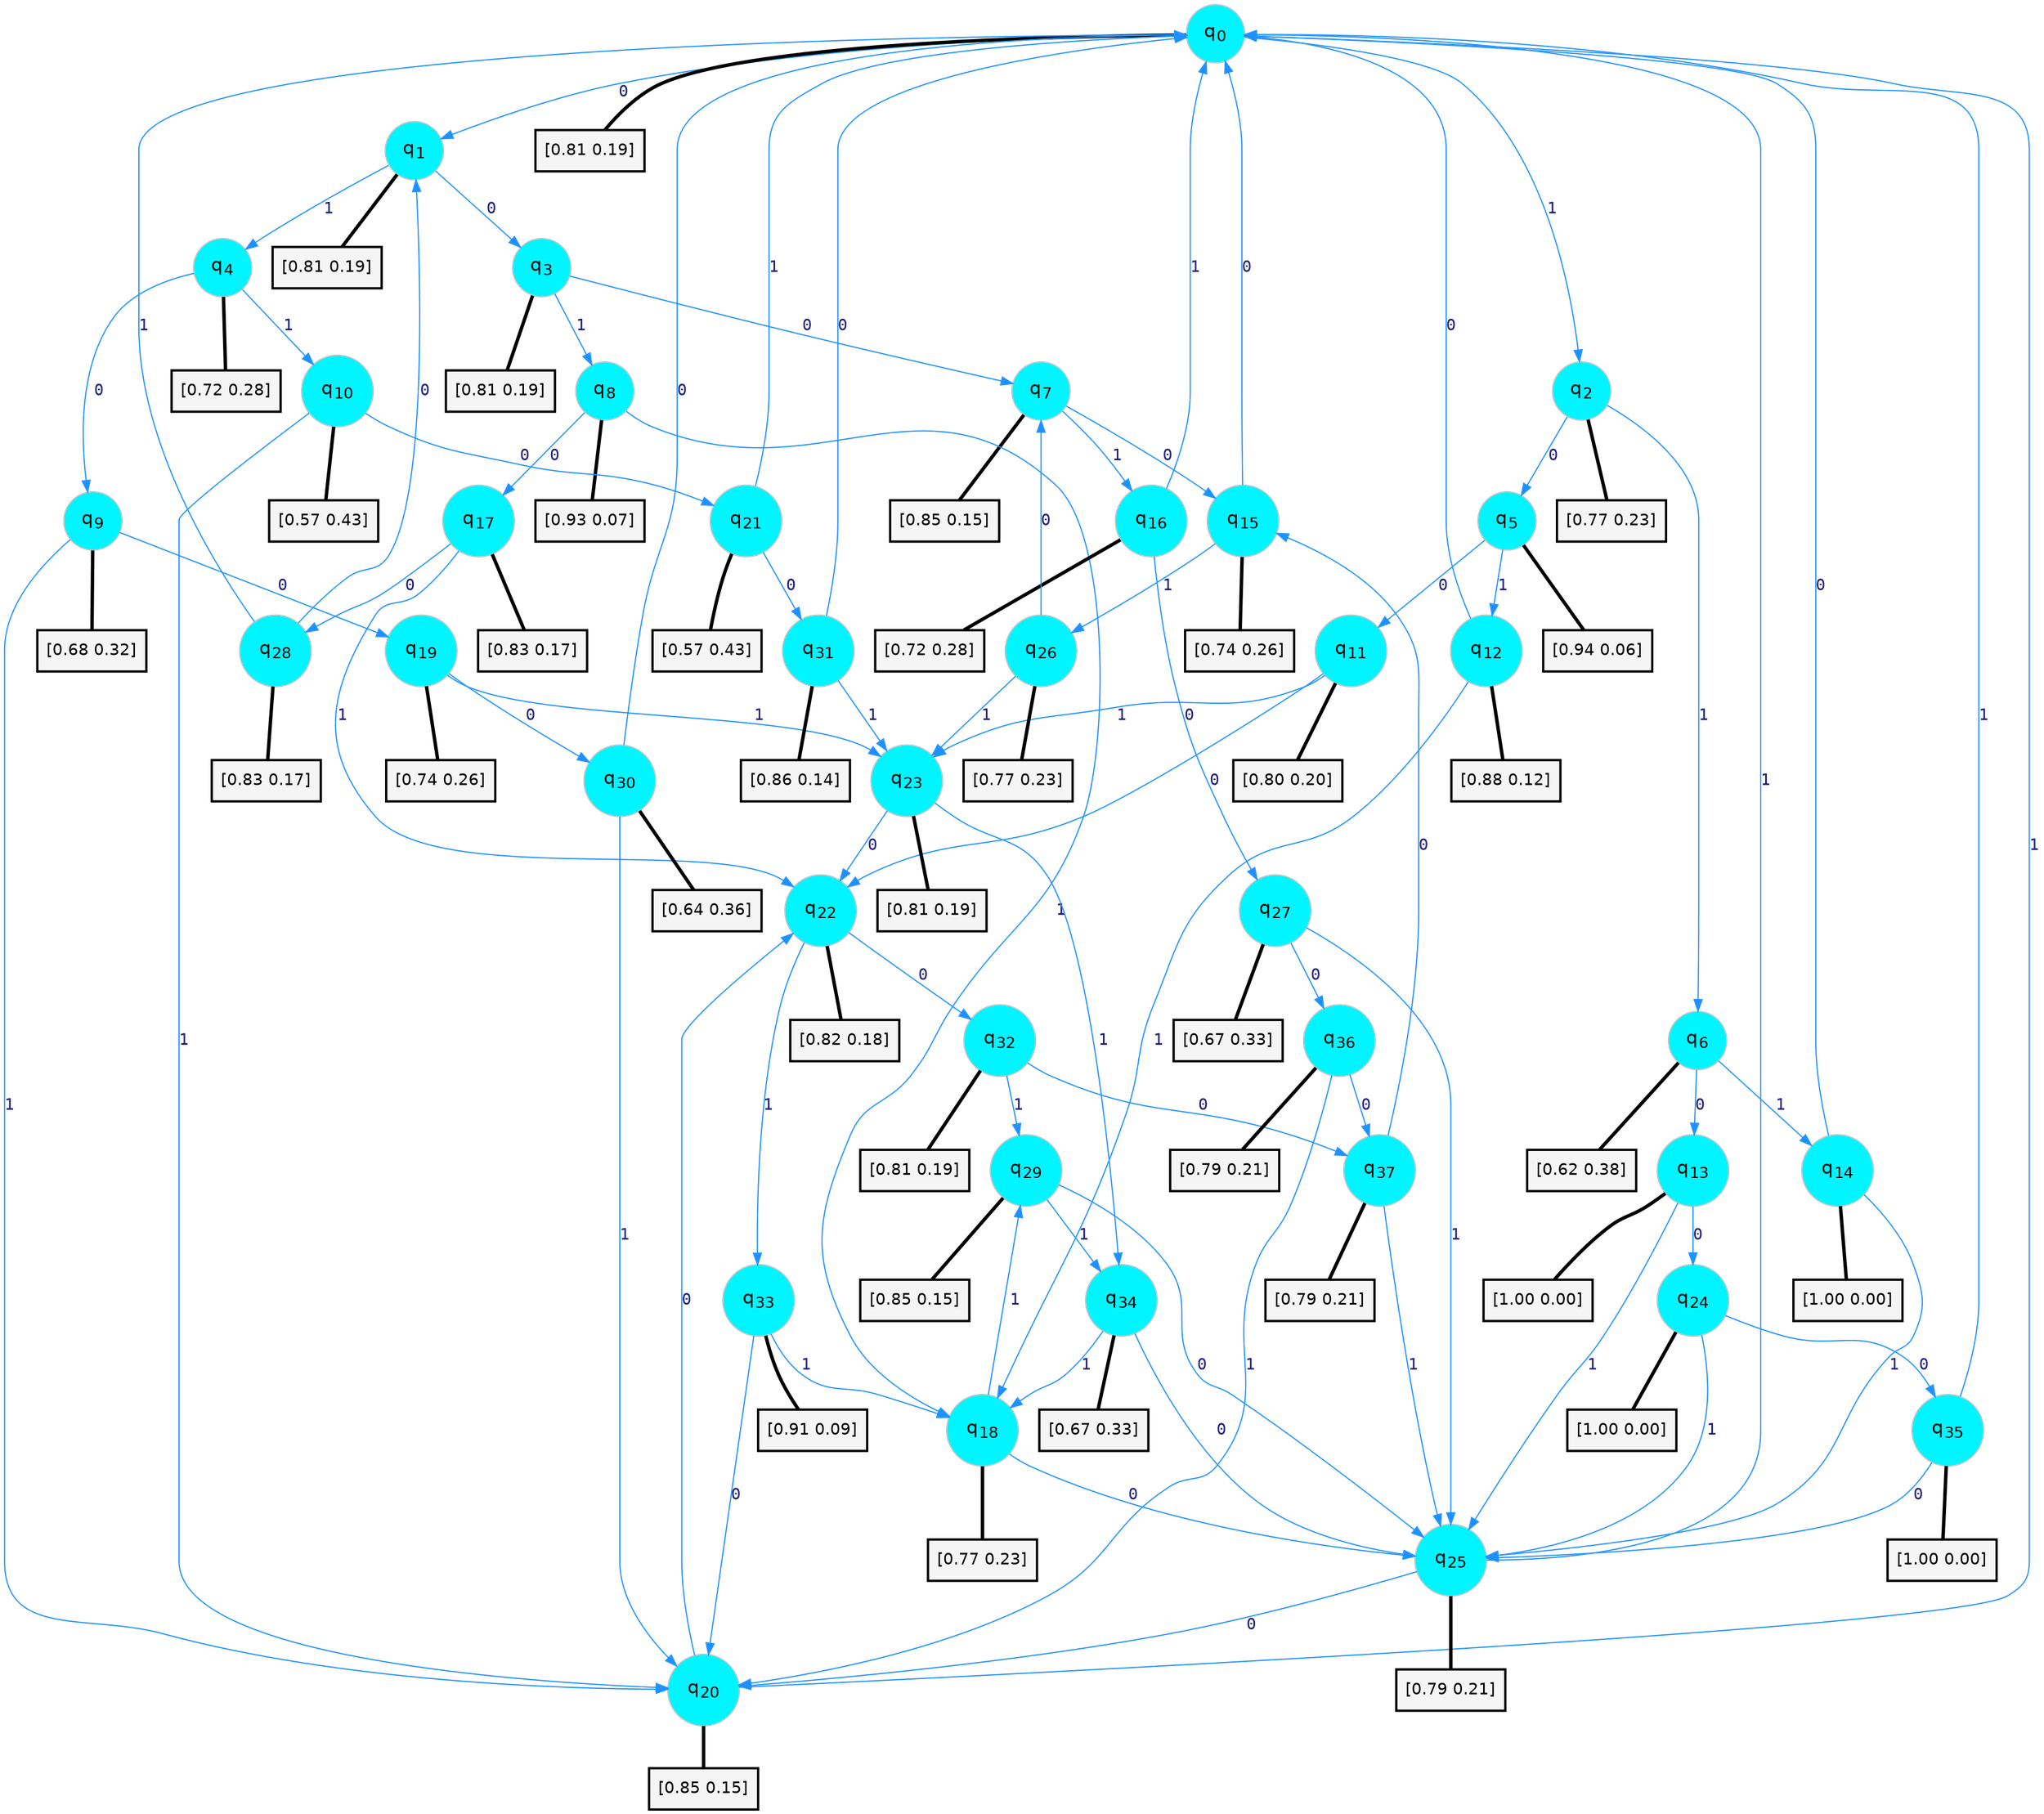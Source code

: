digraph G {
graph [
bgcolor=transparent, dpi=300, rankdir=TD, size="40,25"];
node [
color=gray, fillcolor=turquoise1, fontcolor=black, fontname=Helvetica, fontsize=16, fontweight=bold, shape=circle, style=filled];
edge [
arrowsize=1, color=dodgerblue1, fontcolor=midnightblue, fontname=courier, fontweight=bold, penwidth=1, style=solid, weight=20];
0[label=<q<SUB>0</SUB>>];
1[label=<q<SUB>1</SUB>>];
2[label=<q<SUB>2</SUB>>];
3[label=<q<SUB>3</SUB>>];
4[label=<q<SUB>4</SUB>>];
5[label=<q<SUB>5</SUB>>];
6[label=<q<SUB>6</SUB>>];
7[label=<q<SUB>7</SUB>>];
8[label=<q<SUB>8</SUB>>];
9[label=<q<SUB>9</SUB>>];
10[label=<q<SUB>10</SUB>>];
11[label=<q<SUB>11</SUB>>];
12[label=<q<SUB>12</SUB>>];
13[label=<q<SUB>13</SUB>>];
14[label=<q<SUB>14</SUB>>];
15[label=<q<SUB>15</SUB>>];
16[label=<q<SUB>16</SUB>>];
17[label=<q<SUB>17</SUB>>];
18[label=<q<SUB>18</SUB>>];
19[label=<q<SUB>19</SUB>>];
20[label=<q<SUB>20</SUB>>];
21[label=<q<SUB>21</SUB>>];
22[label=<q<SUB>22</SUB>>];
23[label=<q<SUB>23</SUB>>];
24[label=<q<SUB>24</SUB>>];
25[label=<q<SUB>25</SUB>>];
26[label=<q<SUB>26</SUB>>];
27[label=<q<SUB>27</SUB>>];
28[label=<q<SUB>28</SUB>>];
29[label=<q<SUB>29</SUB>>];
30[label=<q<SUB>30</SUB>>];
31[label=<q<SUB>31</SUB>>];
32[label=<q<SUB>32</SUB>>];
33[label=<q<SUB>33</SUB>>];
34[label=<q<SUB>34</SUB>>];
35[label=<q<SUB>35</SUB>>];
36[label=<q<SUB>36</SUB>>];
37[label=<q<SUB>37</SUB>>];
38[label="[0.81 0.19]", shape=box,fontcolor=black, fontname=Helvetica, fontsize=14, penwidth=2, fillcolor=whitesmoke,color=black];
39[label="[0.81 0.19]", shape=box,fontcolor=black, fontname=Helvetica, fontsize=14, penwidth=2, fillcolor=whitesmoke,color=black];
40[label="[0.77 0.23]", shape=box,fontcolor=black, fontname=Helvetica, fontsize=14, penwidth=2, fillcolor=whitesmoke,color=black];
41[label="[0.81 0.19]", shape=box,fontcolor=black, fontname=Helvetica, fontsize=14, penwidth=2, fillcolor=whitesmoke,color=black];
42[label="[0.72 0.28]", shape=box,fontcolor=black, fontname=Helvetica, fontsize=14, penwidth=2, fillcolor=whitesmoke,color=black];
43[label="[0.94 0.06]", shape=box,fontcolor=black, fontname=Helvetica, fontsize=14, penwidth=2, fillcolor=whitesmoke,color=black];
44[label="[0.62 0.38]", shape=box,fontcolor=black, fontname=Helvetica, fontsize=14, penwidth=2, fillcolor=whitesmoke,color=black];
45[label="[0.85 0.15]", shape=box,fontcolor=black, fontname=Helvetica, fontsize=14, penwidth=2, fillcolor=whitesmoke,color=black];
46[label="[0.93 0.07]", shape=box,fontcolor=black, fontname=Helvetica, fontsize=14, penwidth=2, fillcolor=whitesmoke,color=black];
47[label="[0.68 0.32]", shape=box,fontcolor=black, fontname=Helvetica, fontsize=14, penwidth=2, fillcolor=whitesmoke,color=black];
48[label="[0.57 0.43]", shape=box,fontcolor=black, fontname=Helvetica, fontsize=14, penwidth=2, fillcolor=whitesmoke,color=black];
49[label="[0.80 0.20]", shape=box,fontcolor=black, fontname=Helvetica, fontsize=14, penwidth=2, fillcolor=whitesmoke,color=black];
50[label="[0.88 0.12]", shape=box,fontcolor=black, fontname=Helvetica, fontsize=14, penwidth=2, fillcolor=whitesmoke,color=black];
51[label="[1.00 0.00]", shape=box,fontcolor=black, fontname=Helvetica, fontsize=14, penwidth=2, fillcolor=whitesmoke,color=black];
52[label="[1.00 0.00]", shape=box,fontcolor=black, fontname=Helvetica, fontsize=14, penwidth=2, fillcolor=whitesmoke,color=black];
53[label="[0.74 0.26]", shape=box,fontcolor=black, fontname=Helvetica, fontsize=14, penwidth=2, fillcolor=whitesmoke,color=black];
54[label="[0.72 0.28]", shape=box,fontcolor=black, fontname=Helvetica, fontsize=14, penwidth=2, fillcolor=whitesmoke,color=black];
55[label="[0.83 0.17]", shape=box,fontcolor=black, fontname=Helvetica, fontsize=14, penwidth=2, fillcolor=whitesmoke,color=black];
56[label="[0.77 0.23]", shape=box,fontcolor=black, fontname=Helvetica, fontsize=14, penwidth=2, fillcolor=whitesmoke,color=black];
57[label="[0.74 0.26]", shape=box,fontcolor=black, fontname=Helvetica, fontsize=14, penwidth=2, fillcolor=whitesmoke,color=black];
58[label="[0.85 0.15]", shape=box,fontcolor=black, fontname=Helvetica, fontsize=14, penwidth=2, fillcolor=whitesmoke,color=black];
59[label="[0.57 0.43]", shape=box,fontcolor=black, fontname=Helvetica, fontsize=14, penwidth=2, fillcolor=whitesmoke,color=black];
60[label="[0.82 0.18]", shape=box,fontcolor=black, fontname=Helvetica, fontsize=14, penwidth=2, fillcolor=whitesmoke,color=black];
61[label="[0.81 0.19]", shape=box,fontcolor=black, fontname=Helvetica, fontsize=14, penwidth=2, fillcolor=whitesmoke,color=black];
62[label="[1.00 0.00]", shape=box,fontcolor=black, fontname=Helvetica, fontsize=14, penwidth=2, fillcolor=whitesmoke,color=black];
63[label="[0.79 0.21]", shape=box,fontcolor=black, fontname=Helvetica, fontsize=14, penwidth=2, fillcolor=whitesmoke,color=black];
64[label="[0.77 0.23]", shape=box,fontcolor=black, fontname=Helvetica, fontsize=14, penwidth=2, fillcolor=whitesmoke,color=black];
65[label="[0.67 0.33]", shape=box,fontcolor=black, fontname=Helvetica, fontsize=14, penwidth=2, fillcolor=whitesmoke,color=black];
66[label="[0.83 0.17]", shape=box,fontcolor=black, fontname=Helvetica, fontsize=14, penwidth=2, fillcolor=whitesmoke,color=black];
67[label="[0.85 0.15]", shape=box,fontcolor=black, fontname=Helvetica, fontsize=14, penwidth=2, fillcolor=whitesmoke,color=black];
68[label="[0.64 0.36]", shape=box,fontcolor=black, fontname=Helvetica, fontsize=14, penwidth=2, fillcolor=whitesmoke,color=black];
69[label="[0.86 0.14]", shape=box,fontcolor=black, fontname=Helvetica, fontsize=14, penwidth=2, fillcolor=whitesmoke,color=black];
70[label="[0.81 0.19]", shape=box,fontcolor=black, fontname=Helvetica, fontsize=14, penwidth=2, fillcolor=whitesmoke,color=black];
71[label="[0.91 0.09]", shape=box,fontcolor=black, fontname=Helvetica, fontsize=14, penwidth=2, fillcolor=whitesmoke,color=black];
72[label="[0.67 0.33]", shape=box,fontcolor=black, fontname=Helvetica, fontsize=14, penwidth=2, fillcolor=whitesmoke,color=black];
73[label="[1.00 0.00]", shape=box,fontcolor=black, fontname=Helvetica, fontsize=14, penwidth=2, fillcolor=whitesmoke,color=black];
74[label="[0.79 0.21]", shape=box,fontcolor=black, fontname=Helvetica, fontsize=14, penwidth=2, fillcolor=whitesmoke,color=black];
75[label="[0.79 0.21]", shape=box,fontcolor=black, fontname=Helvetica, fontsize=14, penwidth=2, fillcolor=whitesmoke,color=black];
0->1 [label=0];
0->2 [label=1];
0->38 [arrowhead=none, penwidth=3,color=black];
1->3 [label=0];
1->4 [label=1];
1->39 [arrowhead=none, penwidth=3,color=black];
2->5 [label=0];
2->6 [label=1];
2->40 [arrowhead=none, penwidth=3,color=black];
3->7 [label=0];
3->8 [label=1];
3->41 [arrowhead=none, penwidth=3,color=black];
4->9 [label=0];
4->10 [label=1];
4->42 [arrowhead=none, penwidth=3,color=black];
5->11 [label=0];
5->12 [label=1];
5->43 [arrowhead=none, penwidth=3,color=black];
6->13 [label=0];
6->14 [label=1];
6->44 [arrowhead=none, penwidth=3,color=black];
7->15 [label=0];
7->16 [label=1];
7->45 [arrowhead=none, penwidth=3,color=black];
8->17 [label=0];
8->18 [label=1];
8->46 [arrowhead=none, penwidth=3,color=black];
9->19 [label=0];
9->20 [label=1];
9->47 [arrowhead=none, penwidth=3,color=black];
10->21 [label=0];
10->20 [label=1];
10->48 [arrowhead=none, penwidth=3,color=black];
11->22 [label=0];
11->23 [label=1];
11->49 [arrowhead=none, penwidth=3,color=black];
12->0 [label=0];
12->18 [label=1];
12->50 [arrowhead=none, penwidth=3,color=black];
13->24 [label=0];
13->25 [label=1];
13->51 [arrowhead=none, penwidth=3,color=black];
14->0 [label=0];
14->25 [label=1];
14->52 [arrowhead=none, penwidth=3,color=black];
15->0 [label=0];
15->26 [label=1];
15->53 [arrowhead=none, penwidth=3,color=black];
16->27 [label=0];
16->0 [label=1];
16->54 [arrowhead=none, penwidth=3,color=black];
17->28 [label=0];
17->22 [label=1];
17->55 [arrowhead=none, penwidth=3,color=black];
18->25 [label=0];
18->29 [label=1];
18->56 [arrowhead=none, penwidth=3,color=black];
19->30 [label=0];
19->23 [label=1];
19->57 [arrowhead=none, penwidth=3,color=black];
20->22 [label=0];
20->0 [label=1];
20->58 [arrowhead=none, penwidth=3,color=black];
21->31 [label=0];
21->0 [label=1];
21->59 [arrowhead=none, penwidth=3,color=black];
22->32 [label=0];
22->33 [label=1];
22->60 [arrowhead=none, penwidth=3,color=black];
23->22 [label=0];
23->34 [label=1];
23->61 [arrowhead=none, penwidth=3,color=black];
24->35 [label=0];
24->25 [label=1];
24->62 [arrowhead=none, penwidth=3,color=black];
25->20 [label=0];
25->0 [label=1];
25->63 [arrowhead=none, penwidth=3,color=black];
26->7 [label=0];
26->23 [label=1];
26->64 [arrowhead=none, penwidth=3,color=black];
27->36 [label=0];
27->25 [label=1];
27->65 [arrowhead=none, penwidth=3,color=black];
28->1 [label=0];
28->0 [label=1];
28->66 [arrowhead=none, penwidth=3,color=black];
29->25 [label=0];
29->34 [label=1];
29->67 [arrowhead=none, penwidth=3,color=black];
30->0 [label=0];
30->20 [label=1];
30->68 [arrowhead=none, penwidth=3,color=black];
31->0 [label=0];
31->23 [label=1];
31->69 [arrowhead=none, penwidth=3,color=black];
32->37 [label=0];
32->29 [label=1];
32->70 [arrowhead=none, penwidth=3,color=black];
33->20 [label=0];
33->18 [label=1];
33->71 [arrowhead=none, penwidth=3,color=black];
34->25 [label=0];
34->18 [label=1];
34->72 [arrowhead=none, penwidth=3,color=black];
35->25 [label=0];
35->0 [label=1];
35->73 [arrowhead=none, penwidth=3,color=black];
36->37 [label=0];
36->20 [label=1];
36->74 [arrowhead=none, penwidth=3,color=black];
37->15 [label=0];
37->25 [label=1];
37->75 [arrowhead=none, penwidth=3,color=black];
}
